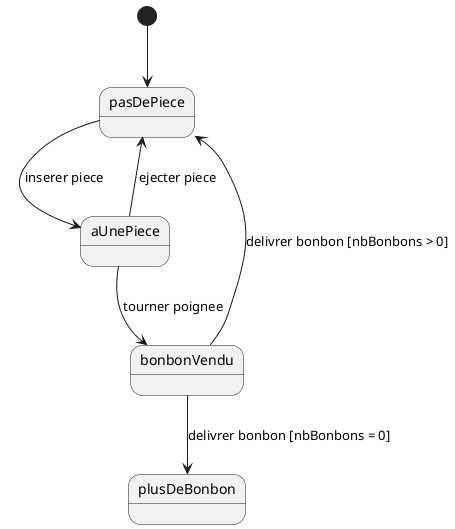 @startuml

'-----------------------------------
' UML patterns illustrated
' JMB 2014
'-----------------------------------

[*] --> pasDePiece
pasDePiece --> aUnePiece : inserer piece
aUnePiece --> pasDePiece : ejecter piece
aUnePiece --> bonbonVendu : tourner poignee
bonbonVendu --> pasDePiece : delivrer bonbon [nbBonbons > 0]
bonbonVendu --> plusDeBonbon : delivrer bonbon [nbBonbons = 0]
@enduml
